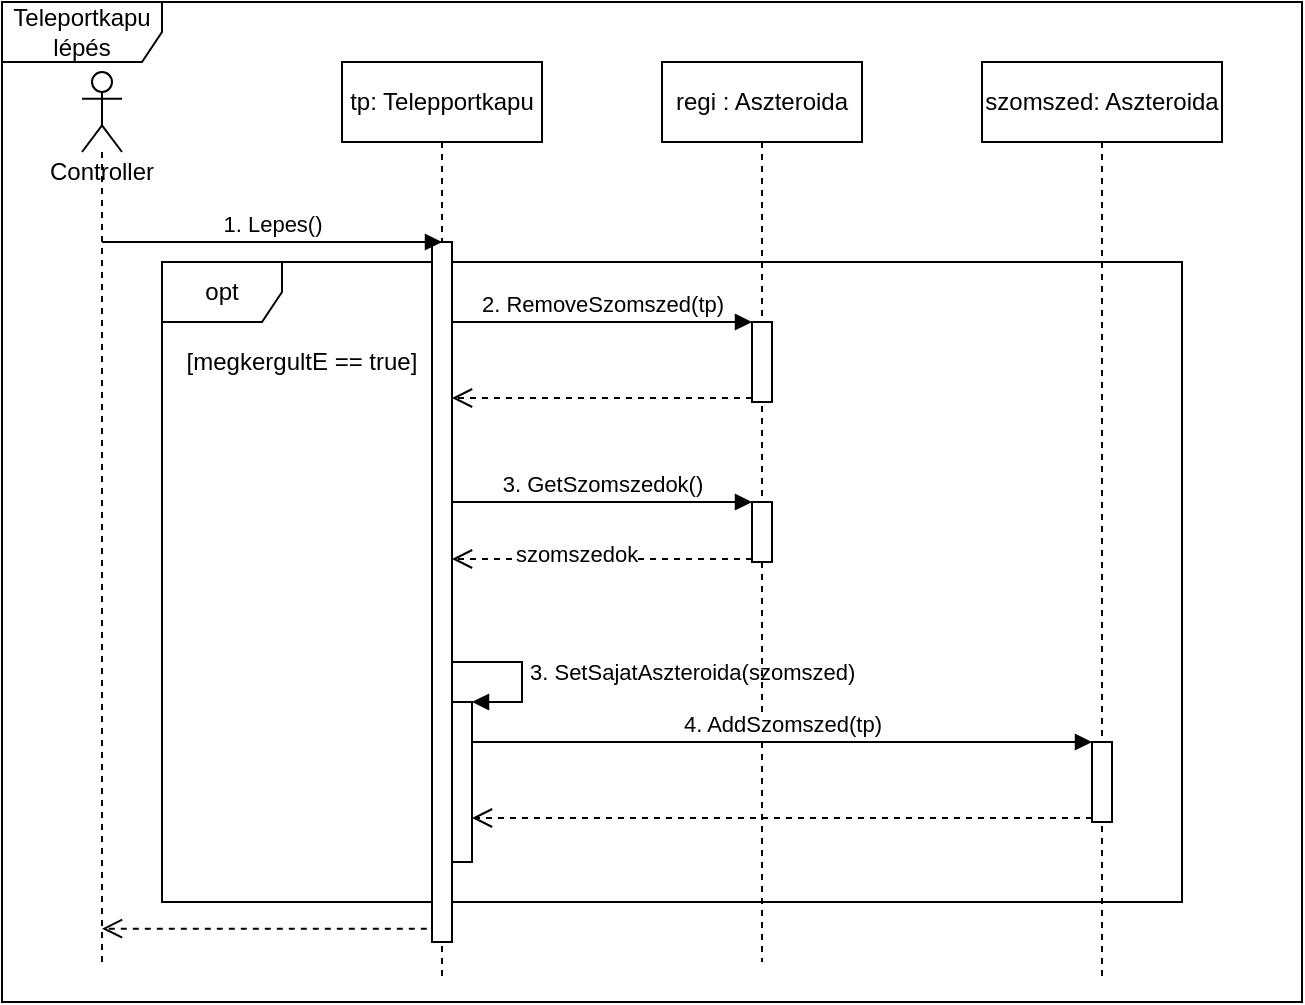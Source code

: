 <mxfile version="14.5.3" type="github">
  <diagram id="kgpKYQtTHZ0yAKxKKP6v" name="Page-1">
    <mxGraphModel dx="1038" dy="548" grid="1" gridSize="10" guides="1" tooltips="1" connect="1" arrows="1" fold="1" page="1" pageScale="1" pageWidth="850" pageHeight="1100" math="0" shadow="0">
      <root>
        <mxCell id="0" />
        <mxCell id="1" parent="0" />
        <mxCell id="hP4rECzPhaRNZ1tqSJZv-1" value="Teleportkapu lépés" style="shape=umlFrame;whiteSpace=wrap;html=1;width=80;height=30;" parent="1" vertex="1">
          <mxGeometry x="70" y="50" width="650" height="500" as="geometry" />
        </mxCell>
        <mxCell id="hP4rECzPhaRNZ1tqSJZv-30" value="opt" style="shape=umlFrame;whiteSpace=wrap;html=1;" parent="1" vertex="1">
          <mxGeometry x="150" y="180" width="510" height="320" as="geometry" />
        </mxCell>
        <mxCell id="hP4rECzPhaRNZ1tqSJZv-3" value="tp: Telepportkapu" style="shape=umlLifeline;perimeter=lifelinePerimeter;whiteSpace=wrap;html=1;container=1;collapsible=0;recursiveResize=0;outlineConnect=0;" parent="1" vertex="1">
          <mxGeometry x="240" y="80" width="100" height="460" as="geometry" />
        </mxCell>
        <mxCell id="hP4rECzPhaRNZ1tqSJZv-4" value="" style="html=1;points=[];perimeter=orthogonalPerimeter;" parent="hP4rECzPhaRNZ1tqSJZv-3" vertex="1">
          <mxGeometry x="45" y="90" width="10" height="350" as="geometry" />
        </mxCell>
        <mxCell id="hP4rECzPhaRNZ1tqSJZv-26" value="" style="html=1;points=[];perimeter=orthogonalPerimeter;" parent="hP4rECzPhaRNZ1tqSJZv-3" vertex="1">
          <mxGeometry x="55" y="320" width="10" height="80" as="geometry" />
        </mxCell>
        <mxCell id="hP4rECzPhaRNZ1tqSJZv-27" value="3. SetSajatAszteroida(szomszed)" style="edgeStyle=orthogonalEdgeStyle;html=1;align=left;spacingLeft=2;endArrow=block;rounded=0;entryX=1;entryY=0;" parent="hP4rECzPhaRNZ1tqSJZv-3" source="hP4rECzPhaRNZ1tqSJZv-4" target="hP4rECzPhaRNZ1tqSJZv-26" edge="1">
          <mxGeometry relative="1" as="geometry">
            <mxPoint x="60" y="260" as="sourcePoint" />
            <Array as="points">
              <mxPoint x="90" y="300" />
              <mxPoint x="90" y="320" />
            </Array>
          </mxGeometry>
        </mxCell>
        <mxCell id="hP4rECzPhaRNZ1tqSJZv-9" value="1. Lepes()" style="html=1;verticalAlign=bottom;endArrow=block;" parent="1" source="hP4rECzPhaRNZ1tqSJZv-18" target="hP4rECzPhaRNZ1tqSJZv-3" edge="1">
          <mxGeometry width="80" relative="1" as="geometry">
            <mxPoint x="150" y="170" as="sourcePoint" />
            <mxPoint x="240" y="170" as="targetPoint" />
            <Array as="points">
              <mxPoint x="290" y="170" />
            </Array>
          </mxGeometry>
        </mxCell>
        <mxCell id="hP4rECzPhaRNZ1tqSJZv-13" value="" style="html=1;verticalAlign=bottom;endArrow=open;dashed=1;endSize=8;exitX=-0.26;exitY=0.981;exitDx=0;exitDy=0;exitPerimeter=0;" parent="1" source="hP4rECzPhaRNZ1tqSJZv-4" target="hP4rECzPhaRNZ1tqSJZv-18" edge="1">
          <mxGeometry relative="1" as="geometry">
            <mxPoint x="320" y="410" as="sourcePoint" />
            <mxPoint x="160" y="454" as="targetPoint" />
          </mxGeometry>
        </mxCell>
        <mxCell id="hP4rECzPhaRNZ1tqSJZv-14" value="regi : Aszteroida" style="shape=umlLifeline;perimeter=lifelinePerimeter;whiteSpace=wrap;html=1;container=1;collapsible=0;recursiveResize=0;outlineConnect=0;" parent="1" vertex="1">
          <mxGeometry x="400" y="80" width="100" height="450" as="geometry" />
        </mxCell>
        <mxCell id="hP4rECzPhaRNZ1tqSJZv-20" value="" style="html=1;points=[];perimeter=orthogonalPerimeter;" parent="hP4rECzPhaRNZ1tqSJZv-14" vertex="1">
          <mxGeometry x="45" y="130" width="10" height="40" as="geometry" />
        </mxCell>
        <mxCell id="yNZwZQ-9cxuPTYPg39i9-1" value="" style="html=1;points=[];perimeter=orthogonalPerimeter;" vertex="1" parent="hP4rECzPhaRNZ1tqSJZv-14">
          <mxGeometry x="45" y="220" width="10" height="30" as="geometry" />
        </mxCell>
        <mxCell id="hP4rECzPhaRNZ1tqSJZv-18" value="Controller" style="shape=umlLifeline;participant=umlActor;perimeter=lifelinePerimeter;whiteSpace=wrap;html=1;container=1;collapsible=0;recursiveResize=0;verticalAlign=top;spacingTop=36;outlineConnect=0;" parent="1" vertex="1">
          <mxGeometry x="110" y="85" width="20" height="445" as="geometry" />
        </mxCell>
        <mxCell id="hP4rECzPhaRNZ1tqSJZv-19" value="szomszed: Aszteroida" style="shape=umlLifeline;perimeter=lifelinePerimeter;whiteSpace=wrap;html=1;container=1;collapsible=0;recursiveResize=0;outlineConnect=0;" parent="1" vertex="1">
          <mxGeometry x="560" y="80" width="120" height="460" as="geometry" />
        </mxCell>
        <mxCell id="hP4rECzPhaRNZ1tqSJZv-23" value="" style="html=1;points=[];perimeter=orthogonalPerimeter;" parent="hP4rECzPhaRNZ1tqSJZv-19" vertex="1">
          <mxGeometry x="55" y="340" width="10" height="40" as="geometry" />
        </mxCell>
        <mxCell id="hP4rECzPhaRNZ1tqSJZv-21" value="2. RemoveSzomszed(tp)" style="html=1;verticalAlign=bottom;endArrow=block;entryX=0;entryY=0;" parent="1" source="hP4rECzPhaRNZ1tqSJZv-4" target="hP4rECzPhaRNZ1tqSJZv-20" edge="1">
          <mxGeometry relative="1" as="geometry">
            <mxPoint x="380" y="180" as="sourcePoint" />
          </mxGeometry>
        </mxCell>
        <mxCell id="hP4rECzPhaRNZ1tqSJZv-22" value="" style="html=1;verticalAlign=bottom;endArrow=open;dashed=1;endSize=8;exitX=0;exitY=0.95;" parent="1" source="hP4rECzPhaRNZ1tqSJZv-20" target="hP4rECzPhaRNZ1tqSJZv-4" edge="1">
          <mxGeometry relative="1" as="geometry">
            <mxPoint x="380" y="256" as="targetPoint" />
          </mxGeometry>
        </mxCell>
        <mxCell id="hP4rECzPhaRNZ1tqSJZv-24" value="4. AddSzomszed(tp)" style="html=1;verticalAlign=bottom;endArrow=block;entryX=0;entryY=0;" parent="1" source="hP4rECzPhaRNZ1tqSJZv-26" target="hP4rECzPhaRNZ1tqSJZv-23" edge="1">
          <mxGeometry relative="1" as="geometry">
            <mxPoint x="275" y="260.0" as="sourcePoint" />
          </mxGeometry>
        </mxCell>
        <mxCell id="hP4rECzPhaRNZ1tqSJZv-25" value="" style="html=1;verticalAlign=bottom;endArrow=open;dashed=1;endSize=8;exitX=0;exitY=0.95;" parent="1" source="hP4rECzPhaRNZ1tqSJZv-23" target="hP4rECzPhaRNZ1tqSJZv-26" edge="1">
          <mxGeometry relative="1" as="geometry">
            <mxPoint x="275" y="336" as="targetPoint" />
          </mxGeometry>
        </mxCell>
        <mxCell id="hP4rECzPhaRNZ1tqSJZv-31" value="[megkergultE == true]" style="text;html=1;strokeColor=none;fillColor=none;align=center;verticalAlign=middle;whiteSpace=wrap;rounded=0;" parent="1" vertex="1">
          <mxGeometry x="160" y="220" width="120" height="20" as="geometry" />
        </mxCell>
        <mxCell id="yNZwZQ-9cxuPTYPg39i9-2" value="3. GetSzomszedok()" style="html=1;verticalAlign=bottom;endArrow=block;entryX=0;entryY=0;" edge="1" target="yNZwZQ-9cxuPTYPg39i9-1" parent="1" source="hP4rECzPhaRNZ1tqSJZv-4">
          <mxGeometry relative="1" as="geometry">
            <mxPoint x="375" y="270" as="sourcePoint" />
          </mxGeometry>
        </mxCell>
        <mxCell id="yNZwZQ-9cxuPTYPg39i9-3" value="" style="html=1;verticalAlign=bottom;endArrow=open;dashed=1;endSize=8;exitX=0;exitY=0.95;" edge="1" source="yNZwZQ-9cxuPTYPg39i9-1" parent="1" target="hP4rECzPhaRNZ1tqSJZv-4">
          <mxGeometry relative="1" as="geometry">
            <mxPoint x="375" y="346" as="targetPoint" />
          </mxGeometry>
        </mxCell>
        <mxCell id="yNZwZQ-9cxuPTYPg39i9-4" value="szomszedok" style="edgeLabel;html=1;align=center;verticalAlign=middle;resizable=0;points=[];" vertex="1" connectable="0" parent="yNZwZQ-9cxuPTYPg39i9-3">
          <mxGeometry x="0.176" y="-3" relative="1" as="geometry">
            <mxPoint as="offset" />
          </mxGeometry>
        </mxCell>
      </root>
    </mxGraphModel>
  </diagram>
</mxfile>
